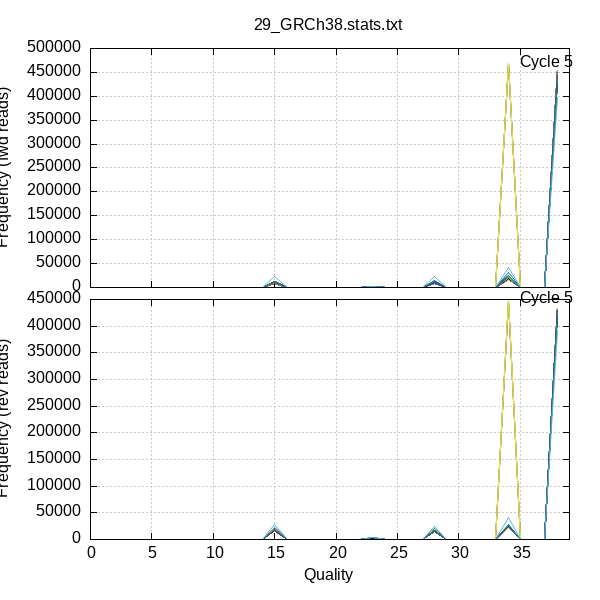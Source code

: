 
            set terminal png size 600,600 truecolor
            set output "plots/quals3.png"
            set grid xtics ytics y2tics back lc rgb "#cccccc"
            set multiplot
             set rmargin 0; set lmargin 0; set tmargin 0; set bmargin 0; set origin 0.15,0.52; set size 0.8,0.4
            set title "29_GRCh38.stats.txt" noenhanced
            set ylabel "Frequency (fwd reads)"
            set label "Cycle 5" at 34+1,469332
            unset xlabel
            set xrange [0:39]
            set format x ""
            plot '-' using 1:2:3 with lines linecolor variable title ''
        1	542	1
2	0	1
3	0	1
4	0	1
5	0	1
6	0	1
7	0	1
8	0	1
9	0	1
10	0	1
11	0	1
12	0	1
13	0	1
14	0	1
15	9347	1
16	0	1
17	0	1
18	0	1
19	0	1
20	0	1
21	0	1
22	0	1
23	0	1
24	0	1
25	0	1
26	0	1
27	0	1
28	10954	1
29	0	1
30	0	1
31	0	1
32	0	1
33	0	1
34	467939	1
35	0	1
36	0	1
37	0	1
38	0	1

1	0	2
2	0	2
3	0	2
4	0	2
5	0	2
6	0	2
7	0	2
8	0	2
9	0	2
10	0	2
11	0	2
12	0	2
13	0	2
14	0	2
15	9146	2
16	0	2
17	0	2
18	0	2
19	0	2
20	0	2
21	0	2
22	0	2
23	0	2
24	0	2
25	0	2
26	0	2
27	0	2
28	11757	2
29	0	2
30	0	2
31	0	2
32	0	2
33	0	2
34	467879	2
35	0	2
36	0	2
37	0	2
38	0	2

1	0	3
2	0	3
3	0	3
4	0	3
5	0	3
6	0	3
7	0	3
8	0	3
9	0	3
10	0	3
11	0	3
12	0	3
13	0	3
14	0	3
15	9250	3
16	0	3
17	0	3
18	0	3
19	0	3
20	0	3
21	0	3
22	0	3
23	0	3
24	0	3
25	0	3
26	0	3
27	0	3
28	10742	3
29	0	3
30	0	3
31	0	3
32	0	3
33	0	3
34	468790	3
35	0	3
36	0	3
37	0	3
38	0	3

1	0	4
2	0	4
3	0	4
4	0	4
5	0	4
6	0	4
7	0	4
8	0	4
9	0	4
10	0	4
11	0	4
12	0	4
13	0	4
14	0	4
15	9123	4
16	0	4
17	0	4
18	0	4
19	0	4
20	0	4
21	0	4
22	0	4
23	0	4
24	0	4
25	0	4
26	0	4
27	0	4
28	10370	4
29	0	4
30	0	4
31	0	4
32	0	4
33	0	4
34	469289	4
35	0	4
36	0	4
37	0	4
38	0	4

1	7	5
2	0	5
3	0	5
4	0	5
5	0	5
6	0	5
7	0	5
8	0	5
9	0	5
10	0	5
11	0	5
12	0	5
13	0	5
14	0	5
15	9100	5
16	0	5
17	0	5
18	0	5
19	0	5
20	0	5
21	0	5
22	0	5
23	0	5
24	0	5
25	0	5
26	0	5
27	0	5
28	10343	5
29	0	5
30	0	5
31	0	5
32	0	5
33	0	5
34	469332	5
35	0	5
36	0	5
37	0	5
38	0	5

1	3	6
2	0	6
3	0	6
4	0	6
5	0	6
6	0	6
7	0	6
8	0	6
9	0	6
10	0	6
11	0	6
12	0	6
13	0	6
14	0	6
15	9351	6
16	0	6
17	0	6
18	0	6
19	0	6
20	0	6
21	0	6
22	0	6
23	0	6
24	0	6
25	0	6
26	0	6
27	0	6
28	15155	6
29	0	6
30	0	6
31	0	6
32	0	6
33	0	6
34	30988	6
35	0	6
36	0	6
37	0	6
38	433285	6

1	0	7
2	0	7
3	0	7
4	0	7
5	0	7
6	0	7
7	0	7
8	0	7
9	0	7
10	0	7
11	0	7
12	0	7
13	0	7
14	0	7
15	8471	7
16	0	7
17	0	7
18	0	7
19	0	7
20	0	7
21	0	7
22	0	7
23	16	7
24	0	7
25	0	7
26	0	7
27	0	7
28	11087	7
29	0	7
30	0	7
31	0	7
32	0	7
33	0	7
34	23455	7
35	0	7
36	0	7
37	0	7
38	445753	7

1	1	8
2	0	8
3	0	8
4	0	8
5	0	8
6	0	8
7	0	8
8	0	8
9	0	8
10	0	8
11	0	8
12	0	8
13	0	8
14	0	8
15	8345	8
16	0	8
17	0	8
18	0	8
19	0	8
20	0	8
21	0	8
22	0	8
23	21	8
24	0	8
25	0	8
26	0	8
27	0	8
28	9652	8
29	0	8
30	0	8
31	0	8
32	0	8
33	0	8
34	20284	8
35	0	8
36	0	8
37	0	8
38	450479	8

1	0	9
2	0	9
3	0	9
4	0	9
5	0	9
6	0	9
7	0	9
8	0	9
9	0	9
10	0	9
11	0	9
12	0	9
13	0	9
14	0	9
15	7601	9
16	0	9
17	0	9
18	0	9
19	0	9
20	0	9
21	0	9
22	0	9
23	55	9
24	0	9
25	0	9
26	0	9
27	0	9
28	9076	9
29	0	9
30	0	9
31	0	9
32	0	9
33	0	9
34	18710	9
35	0	9
36	0	9
37	0	9
38	453340	9

1	0	10
2	0	10
3	0	10
4	0	10
5	0	10
6	0	10
7	0	10
8	0	10
9	0	10
10	0	10
11	0	10
12	0	10
13	0	10
14	0	10
15	8490	10
16	0	10
17	0	10
18	0	10
19	0	10
20	0	10
21	0	10
22	0	10
23	72	10
24	0	10
25	0	10
26	0	10
27	0	10
28	9384	10
29	0	10
30	0	10
31	0	10
32	0	10
33	0	10
34	18823	10
35	0	10
36	0	10
37	0	10
38	452013	10

1	0	11
2	0	11
3	0	11
4	0	11
5	0	11
6	0	11
7	0	11
8	0	11
9	0	11
10	0	11
11	0	11
12	0	11
13	0	11
14	0	11
15	8327	11
16	0	11
17	0	11
18	0	11
19	0	11
20	0	11
21	0	11
22	0	11
23	96	11
24	0	11
25	0	11
26	0	11
27	0	11
28	9204	11
29	0	11
30	0	11
31	0	11
32	0	11
33	0	11
34	18961	11
35	0	11
36	0	11
37	0	11
38	452194	11

1	0	12
2	0	12
3	0	12
4	0	12
5	0	12
6	0	12
7	0	12
8	0	12
9	0	12
10	0	12
11	0	12
12	0	12
13	0	12
14	0	12
15	8319	12
16	0	12
17	0	12
18	0	12
19	0	12
20	0	12
21	0	12
22	0	12
23	136	12
24	0	12
25	0	12
26	0	12
27	0	12
28	9313	12
29	0	12
30	0	12
31	0	12
32	0	12
33	0	12
34	18719	12
35	0	12
36	0	12
37	0	12
38	452295	12

1	0	13
2	0	13
3	0	13
4	0	13
5	0	13
6	0	13
7	0	13
8	0	13
9	0	13
10	0	13
11	0	13
12	0	13
13	0	13
14	0	13
15	8270	13
16	0	13
17	0	13
18	0	13
19	0	13
20	0	13
21	0	13
22	0	13
23	164	13
24	0	13
25	0	13
26	0	13
27	0	13
28	9499	13
29	0	13
30	0	13
31	0	13
32	0	13
33	0	13
34	18291	13
35	0	13
36	0	13
37	0	13
38	452558	13

1	0	14
2	0	14
3	0	14
4	0	14
5	0	14
6	0	14
7	0	14
8	0	14
9	0	14
10	0	14
11	0	14
12	0	14
13	0	14
14	0	14
15	8238	14
16	0	14
17	0	14
18	0	14
19	0	14
20	0	14
21	0	14
22	0	14
23	211	14
24	0	14
25	0	14
26	0	14
27	0	14
28	9664	14
29	0	14
30	0	14
31	0	14
32	0	14
33	0	14
34	17758	14
35	0	14
36	0	14
37	0	14
38	452911	14

1	0	15
2	0	15
3	0	15
4	0	15
5	0	15
6	0	15
7	0	15
8	0	15
9	0	15
10	0	15
11	0	15
12	0	15
13	0	15
14	0	15
15	8162	15
16	0	15
17	0	15
18	0	15
19	0	15
20	0	15
21	0	15
22	0	15
23	246	15
24	0	15
25	0	15
26	0	15
27	0	15
28	9813	15
29	0	15
30	0	15
31	0	15
32	0	15
33	0	15
34	17650	15
35	0	15
36	0	15
37	0	15
38	452911	15

1	1	16
2	0	16
3	0	16
4	0	16
5	0	16
6	0	16
7	0	16
8	0	16
9	0	16
10	0	16
11	0	16
12	0	16
13	0	16
14	0	16
15	8212	16
16	0	16
17	0	16
18	0	16
19	0	16
20	0	16
21	0	16
22	0	16
23	306	16
24	0	16
25	0	16
26	0	16
27	0	16
28	9831	16
29	0	16
30	0	16
31	0	16
32	0	16
33	0	16
34	18252	16
35	0	16
36	0	16
37	0	16
38	452180	16

1	0	17
2	0	17
3	0	17
4	0	17
5	0	17
6	0	17
7	0	17
8	0	17
9	0	17
10	0	17
11	0	17
12	0	17
13	0	17
14	0	17
15	8165	17
16	0	17
17	0	17
18	0	17
19	0	17
20	0	17
21	0	17
22	0	17
23	368	17
24	0	17
25	0	17
26	0	17
27	0	17
28	9703	17
29	0	17
30	0	17
31	0	17
32	0	17
33	0	17
34	18190	17
35	0	17
36	0	17
37	0	17
38	452356	17

1	0	18
2	0	18
3	0	18
4	0	18
5	0	18
6	0	18
7	0	18
8	0	18
9	0	18
10	0	18
11	0	18
12	0	18
13	0	18
14	0	18
15	7987	18
16	0	18
17	0	18
18	0	18
19	0	18
20	0	18
21	0	18
22	0	18
23	408	18
24	0	18
25	0	18
26	0	18
27	0	18
28	9457	18
29	0	18
30	0	18
31	0	18
32	0	18
33	0	18
34	17842	18
35	0	18
36	0	18
37	0	18
38	453088	18

1	0	19
2	0	19
3	0	19
4	0	19
5	0	19
6	0	19
7	0	19
8	0	19
9	0	19
10	0	19
11	0	19
12	0	19
13	0	19
14	0	19
15	7541	19
16	0	19
17	0	19
18	0	19
19	0	19
20	0	19
21	0	19
22	0	19
23	400	19
24	0	19
25	0	19
26	0	19
27	0	19
28	9377	19
29	0	19
30	0	19
31	0	19
32	0	19
33	0	19
34	17521	19
35	0	19
36	0	19
37	0	19
38	453943	19

1	0	20
2	0	20
3	0	20
4	0	20
5	0	20
6	0	20
7	0	20
8	0	20
9	0	20
10	0	20
11	0	20
12	0	20
13	0	20
14	0	20
15	7818	20
16	0	20
17	0	20
18	0	20
19	0	20
20	0	20
21	0	20
22	0	20
23	508	20
24	0	20
25	0	20
26	0	20
27	0	20
28	9068	20
29	0	20
30	0	20
31	0	20
32	0	20
33	0	20
34	17290	20
35	0	20
36	0	20
37	0	20
38	454098	20

1	0	21
2	0	21
3	0	21
4	0	21
5	0	21
6	0	21
7	0	21
8	0	21
9	0	21
10	0	21
11	0	21
12	0	21
13	0	21
14	0	21
15	7585	21
16	0	21
17	0	21
18	0	21
19	0	21
20	0	21
21	0	21
22	0	21
23	456	21
24	0	21
25	0	21
26	0	21
27	0	21
28	9069	21
29	0	21
30	0	21
31	0	21
32	0	21
33	0	21
34	17280	21
35	0	21
36	0	21
37	0	21
38	454392	21

1	0	22
2	0	22
3	0	22
4	0	22
5	0	22
6	0	22
7	0	22
8	0	22
9	0	22
10	0	22
11	0	22
12	0	22
13	0	22
14	0	22
15	7851	22
16	0	22
17	0	22
18	0	22
19	0	22
20	0	22
21	0	22
22	0	22
23	543	22
24	0	22
25	0	22
26	0	22
27	0	22
28	9154	22
29	0	22
30	0	22
31	0	22
32	0	22
33	0	22
34	17419	22
35	0	22
36	0	22
37	0	22
38	453815	22

1	1	23
2	0	23
3	0	23
4	0	23
5	0	23
6	0	23
7	0	23
8	0	23
9	0	23
10	0	23
11	0	23
12	0	23
13	0	23
14	0	23
15	7565	23
16	0	23
17	0	23
18	0	23
19	0	23
20	0	23
21	0	23
22	0	23
23	564	23
24	0	23
25	0	23
26	0	23
27	0	23
28	9101	23
29	0	23
30	0	23
31	0	23
32	0	23
33	0	23
34	17350	23
35	0	23
36	0	23
37	0	23
38	454201	23

1	1	24
2	0	24
3	0	24
4	0	24
5	0	24
6	0	24
7	0	24
8	0	24
9	0	24
10	0	24
11	0	24
12	0	24
13	0	24
14	0	24
15	7553	24
16	0	24
17	0	24
18	0	24
19	0	24
20	0	24
21	0	24
22	0	24
23	579	24
24	0	24
25	0	24
26	0	24
27	0	24
28	9028	24
29	0	24
30	0	24
31	0	24
32	0	24
33	0	24
34	17276	24
35	0	24
36	0	24
37	0	24
38	454345	24

1	0	25
2	0	25
3	0	25
4	0	25
5	0	25
6	0	25
7	0	25
8	0	25
9	0	25
10	0	25
11	0	25
12	0	25
13	0	25
14	0	25
15	7650	25
16	0	25
17	0	25
18	0	25
19	0	25
20	0	25
21	0	25
22	0	25
23	549	25
24	0	25
25	0	25
26	0	25
27	0	25
28	8897	25
29	0	25
30	0	25
31	0	25
32	0	25
33	0	25
34	17218	25
35	0	25
36	0	25
37	0	25
38	454468	25

1	1	26
2	0	26
3	0	26
4	0	26
5	0	26
6	0	26
7	0	26
8	0	26
9	0	26
10	0	26
11	0	26
12	0	26
13	0	26
14	0	26
15	8385	26
16	0	26
17	0	26
18	0	26
19	0	26
20	0	26
21	0	26
22	0	26
23	573	26
24	0	26
25	0	26
26	0	26
27	0	26
28	9274	26
29	0	26
30	0	26
31	0	26
32	0	26
33	0	26
34	17192	26
35	0	26
36	0	26
37	0	26
38	453357	26

1	0	27
2	0	27
3	0	27
4	0	27
5	0	27
6	0	27
7	0	27
8	0	27
9	0	27
10	0	27
11	0	27
12	0	27
13	0	27
14	0	27
15	8245	27
16	0	27
17	0	27
18	0	27
19	0	27
20	0	27
21	0	27
22	0	27
23	560	27
24	0	27
25	0	27
26	0	27
27	0	27
28	9283	27
29	0	27
30	0	27
31	0	27
32	0	27
33	0	27
34	17365	27
35	0	27
36	0	27
37	0	27
38	453329	27

1	1	28
2	0	28
3	0	28
4	0	28
5	0	28
6	0	28
7	0	28
8	0	28
9	0	28
10	0	28
11	0	28
12	0	28
13	0	28
14	0	28
15	8546	28
16	0	28
17	0	28
18	0	28
19	0	28
20	0	28
21	0	28
22	0	28
23	577	28
24	0	28
25	0	28
26	0	28
27	0	28
28	9499	28
29	0	28
30	0	28
31	0	28
32	0	28
33	0	28
34	17700	28
35	0	28
36	0	28
37	0	28
38	452459	28

1	1	29
2	0	29
3	0	29
4	0	29
5	0	29
6	0	29
7	0	29
8	0	29
9	0	29
10	0	29
11	0	29
12	0	29
13	0	29
14	0	29
15	8945	29
16	0	29
17	0	29
18	0	29
19	0	29
20	0	29
21	0	29
22	0	29
23	605	29
24	0	29
25	0	29
26	0	29
27	0	29
28	9694	29
29	0	29
30	0	29
31	0	29
32	0	29
33	0	29
34	18046	29
35	0	29
36	0	29
37	0	29
38	451491	29

1	3	30
2	0	30
3	0	30
4	0	30
5	0	30
6	0	30
7	0	30
8	0	30
9	0	30
10	0	30
11	0	30
12	0	30
13	0	30
14	0	30
15	8793	30
16	0	30
17	0	30
18	0	30
19	0	30
20	0	30
21	0	30
22	0	30
23	593	30
24	0	30
25	0	30
26	0	30
27	0	30
28	9912	30
29	0	30
30	0	30
31	0	30
32	0	30
33	0	30
34	17781	30
35	0	30
36	0	30
37	0	30
38	451700	30

1	0	31
2	0	31
3	0	31
4	0	31
5	0	31
6	0	31
7	0	31
8	0	31
9	0	31
10	0	31
11	0	31
12	0	31
13	0	31
14	0	31
15	8643	31
16	0	31
17	0	31
18	0	31
19	0	31
20	0	31
21	0	31
22	0	31
23	621	31
24	0	31
25	0	31
26	0	31
27	0	31
28	9750	31
29	0	31
30	0	31
31	0	31
32	0	31
33	0	31
34	17641	31
35	0	31
36	0	31
37	0	31
38	452127	31

1	1	32
2	0	32
3	0	32
4	0	32
5	0	32
6	0	32
7	0	32
8	0	32
9	0	32
10	0	32
11	0	32
12	0	32
13	0	32
14	0	32
15	8786	32
16	0	32
17	0	32
18	0	32
19	0	32
20	0	32
21	0	32
22	0	32
23	621	32
24	0	32
25	0	32
26	0	32
27	0	32
28	9512	32
29	0	32
30	0	32
31	0	32
32	0	32
33	0	32
34	17666	32
35	0	32
36	0	32
37	0	32
38	452196	32

1	0	33
2	0	33
3	0	33
4	0	33
5	0	33
6	0	33
7	0	33
8	0	33
9	0	33
10	0	33
11	0	33
12	0	33
13	0	33
14	0	33
15	8597	33
16	0	33
17	0	33
18	0	33
19	0	33
20	0	33
21	0	33
22	0	33
23	629	33
24	0	33
25	0	33
26	0	33
27	0	33
28	9654	33
29	0	33
30	0	33
31	0	33
32	0	33
33	0	33
34	17383	33
35	0	33
36	0	33
37	0	33
38	452519	33

1	1	34
2	0	34
3	0	34
4	0	34
5	0	34
6	0	34
7	0	34
8	0	34
9	0	34
10	0	34
11	0	34
12	0	34
13	0	34
14	0	34
15	8839	34
16	0	34
17	0	34
18	0	34
19	0	34
20	0	34
21	0	34
22	0	34
23	636	34
24	0	34
25	0	34
26	0	34
27	0	34
28	9939	34
29	0	34
30	0	34
31	0	34
32	0	34
33	0	34
34	17724	34
35	0	34
36	0	34
37	0	34
38	451643	34

1	0	35
2	0	35
3	0	35
4	0	35
5	0	35
6	0	35
7	0	35
8	0	35
9	0	35
10	0	35
11	0	35
12	0	35
13	0	35
14	0	35
15	8549	35
16	0	35
17	0	35
18	0	35
19	0	35
20	0	35
21	0	35
22	0	35
23	643	35
24	0	35
25	0	35
26	0	35
27	0	35
28	9708	35
29	0	35
30	0	35
31	0	35
32	0	35
33	0	35
34	17473	35
35	0	35
36	0	35
37	0	35
38	452409	35

1	0	36
2	0	36
3	0	36
4	0	36
5	0	36
6	0	36
7	0	36
8	0	36
9	0	36
10	0	36
11	0	36
12	0	36
13	0	36
14	0	36
15	9022	36
16	0	36
17	0	36
18	0	36
19	0	36
20	0	36
21	0	36
22	0	36
23	643	36
24	0	36
25	0	36
26	0	36
27	0	36
28	9705	36
29	0	36
30	0	36
31	0	36
32	0	36
33	0	36
34	17526	36
35	0	36
36	0	36
37	0	36
38	451886	36

1	0	37
2	0	37
3	0	37
4	0	37
5	0	37
6	0	37
7	0	37
8	0	37
9	0	37
10	0	37
11	0	37
12	0	37
13	0	37
14	0	37
15	9174	37
16	0	37
17	0	37
18	0	37
19	0	37
20	0	37
21	0	37
22	0	37
23	641	37
24	0	37
25	0	37
26	0	37
27	0	37
28	10021	37
29	0	37
30	0	37
31	0	37
32	0	37
33	0	37
34	18256	37
35	0	37
36	0	37
37	0	37
38	450690	37

1	0	38
2	0	38
3	0	38
4	0	38
5	0	38
6	0	38
7	0	38
8	0	38
9	0	38
10	0	38
11	0	38
12	0	38
13	0	38
14	0	38
15	9269	38
16	0	38
17	0	38
18	0	38
19	0	38
20	0	38
21	0	38
22	0	38
23	632	38
24	0	38
25	0	38
26	0	38
27	0	38
28	10150	38
29	0	38
30	0	38
31	0	38
32	0	38
33	0	38
34	18695	38
35	0	38
36	0	38
37	0	38
38	450036	38

1	0	39
2	0	39
3	0	39
4	0	39
5	0	39
6	0	39
7	0	39
8	0	39
9	0	39
10	0	39
11	0	39
12	0	39
13	0	39
14	0	39
15	9783	39
16	0	39
17	0	39
18	0	39
19	0	39
20	0	39
21	0	39
22	0	39
23	688	39
24	0	39
25	0	39
26	0	39
27	0	39
28	10276	39
29	0	39
30	0	39
31	0	39
32	0	39
33	0	39
34	18930	39
35	0	39
36	0	39
37	0	39
38	449105	39

1	0	40
2	0	40
3	0	40
4	0	40
5	0	40
6	0	40
7	0	40
8	0	40
9	0	40
10	0	40
11	0	40
12	0	40
13	0	40
14	0	40
15	9686	40
16	0	40
17	0	40
18	0	40
19	0	40
20	0	40
21	0	40
22	0	40
23	713	40
24	0	40
25	0	40
26	0	40
27	0	40
28	10642	40
29	0	40
30	0	40
31	0	40
32	0	40
33	0	40
34	19512	40
35	0	40
36	0	40
37	0	40
38	448229	40

1	0	41
2	0	41
3	0	41
4	0	41
5	0	41
6	0	41
7	0	41
8	0	41
9	0	41
10	0	41
11	0	41
12	0	41
13	0	41
14	0	41
15	10332	41
16	0	41
17	0	41
18	0	41
19	0	41
20	0	41
21	0	41
22	0	41
23	711	41
24	0	41
25	0	41
26	0	41
27	0	41
28	10825	41
29	0	41
30	0	41
31	0	41
32	0	41
33	0	41
34	20032	41
35	0	41
36	0	41
37	0	41
38	446882	41

1	0	42
2	0	42
3	0	42
4	0	42
5	0	42
6	0	42
7	0	42
8	0	42
9	0	42
10	0	42
11	0	42
12	0	42
13	0	42
14	0	42
15	9867	42
16	0	42
17	0	42
18	0	42
19	0	42
20	0	42
21	0	42
22	0	42
23	684	42
24	0	42
25	0	42
26	0	42
27	0	42
28	11208	42
29	0	42
30	0	42
31	0	42
32	0	42
33	0	42
34	20194	42
35	0	42
36	0	42
37	0	42
38	446829	42

1	3	43
2	0	43
3	0	43
4	0	43
5	0	43
6	0	43
7	0	43
8	0	43
9	0	43
10	0	43
11	0	43
12	0	43
13	0	43
14	0	43
15	9847	43
16	0	43
17	0	43
18	0	43
19	0	43
20	0	43
21	0	43
22	0	43
23	696	43
24	0	43
25	0	43
26	0	43
27	0	43
28	11158	43
29	0	43
30	0	43
31	0	43
32	0	43
33	0	43
34	20304	43
35	0	43
36	0	43
37	0	43
38	446774	43

1	0	44
2	0	44
3	0	44
4	0	44
5	0	44
6	0	44
7	0	44
8	0	44
9	0	44
10	0	44
11	0	44
12	0	44
13	0	44
14	0	44
15	10342	44
16	0	44
17	0	44
18	0	44
19	0	44
20	0	44
21	0	44
22	0	44
23	740	44
24	0	44
25	0	44
26	0	44
27	0	44
28	11009	44
29	0	44
30	0	44
31	0	44
32	0	44
33	0	44
34	20290	44
35	0	44
36	0	44
37	0	44
38	446401	44

1	0	45
2	0	45
3	0	45
4	0	45
5	0	45
6	0	45
7	0	45
8	0	45
9	0	45
10	0	45
11	0	45
12	0	45
13	0	45
14	0	45
15	10475	45
16	0	45
17	0	45
18	0	45
19	0	45
20	0	45
21	0	45
22	0	45
23	765	45
24	0	45
25	0	45
26	0	45
27	0	45
28	11430	45
29	0	45
30	0	45
31	0	45
32	0	45
33	0	45
34	20510	45
35	0	45
36	0	45
37	0	45
38	445602	45

1	0	46
2	0	46
3	0	46
4	0	46
5	0	46
6	0	46
7	0	46
8	0	46
9	0	46
10	0	46
11	0	46
12	0	46
13	0	46
14	0	46
15	10287	46
16	0	46
17	0	46
18	0	46
19	0	46
20	0	46
21	0	46
22	0	46
23	727	46
24	0	46
25	0	46
26	0	46
27	0	46
28	11298	46
29	0	46
30	0	46
31	0	46
32	0	46
33	0	46
34	20771	46
35	0	46
36	0	46
37	0	46
38	445699	46

1	0	47
2	0	47
3	0	47
4	0	47
5	0	47
6	0	47
7	0	47
8	0	47
9	0	47
10	0	47
11	0	47
12	0	47
13	0	47
14	0	47
15	10219	47
16	0	47
17	0	47
18	0	47
19	0	47
20	0	47
21	0	47
22	0	47
23	740	47
24	0	47
25	0	47
26	0	47
27	0	47
28	11426	47
29	0	47
30	0	47
31	0	47
32	0	47
33	0	47
34	20891	47
35	0	47
36	0	47
37	0	47
38	445506	47

1	2	48
2	0	48
3	0	48
4	0	48
5	0	48
6	0	48
7	0	48
8	0	48
9	0	48
10	0	48
11	0	48
12	0	48
13	0	48
14	0	48
15	10533	48
16	0	48
17	0	48
18	0	48
19	0	48
20	0	48
21	0	48
22	0	48
23	790	48
24	0	48
25	0	48
26	0	48
27	0	48
28	11365	48
29	0	48
30	0	48
31	0	48
32	0	48
33	0	48
34	21094	48
35	0	48
36	0	48
37	0	48
38	444998	48

1	3	49
2	0	49
3	0	49
4	0	49
5	0	49
6	0	49
7	0	49
8	0	49
9	0	49
10	0	49
11	0	49
12	0	49
13	0	49
14	0	49
15	10422	49
16	0	49
17	0	49
18	0	49
19	0	49
20	0	49
21	0	49
22	0	49
23	756	49
24	0	49
25	0	49
26	0	49
27	0	49
28	11345	49
29	0	49
30	0	49
31	0	49
32	0	49
33	0	49
34	21163	49
35	0	49
36	0	49
37	0	49
38	445093	49

1	2	50
2	0	50
3	0	50
4	0	50
5	0	50
6	0	50
7	0	50
8	0	50
9	0	50
10	0	50
11	0	50
12	0	50
13	0	50
14	0	50
15	10505	50
16	0	50
17	0	50
18	0	50
19	0	50
20	0	50
21	0	50
22	0	50
23	838	50
24	0	50
25	0	50
26	0	50
27	0	50
28	11556	50
29	0	50
30	0	50
31	0	50
32	0	50
33	0	50
34	21109	50
35	0	50
36	0	50
37	0	50
38	444772	50

1	3	51
2	0	51
3	0	51
4	0	51
5	0	51
6	0	51
7	0	51
8	0	51
9	0	51
10	0	51
11	0	51
12	0	51
13	0	51
14	0	51
15	10651	51
16	0	51
17	0	51
18	0	51
19	0	51
20	0	51
21	0	51
22	0	51
23	803	51
24	0	51
25	0	51
26	0	51
27	0	51
28	11515	51
29	0	51
30	0	51
31	0	51
32	0	51
33	0	51
34	21622	51
35	0	51
36	0	51
37	0	51
38	444188	51

1	0	52
2	0	52
3	0	52
4	0	52
5	0	52
6	0	52
7	0	52
8	0	52
9	0	52
10	0	52
11	0	52
12	0	52
13	0	52
14	0	52
15	10530	52
16	0	52
17	0	52
18	0	52
19	0	52
20	0	52
21	0	52
22	0	52
23	890	52
24	0	52
25	0	52
26	0	52
27	0	52
28	11799	52
29	0	52
30	0	52
31	0	52
32	0	52
33	0	52
34	21435	52
35	0	52
36	0	52
37	0	52
38	444128	52

1	1	53
2	0	53
3	0	53
4	0	53
5	0	53
6	0	53
7	0	53
8	0	53
9	0	53
10	0	53
11	0	53
12	0	53
13	0	53
14	0	53
15	10994	53
16	0	53
17	0	53
18	0	53
19	0	53
20	0	53
21	0	53
22	0	53
23	881	53
24	0	53
25	0	53
26	0	53
27	0	53
28	11612	53
29	0	53
30	0	53
31	0	53
32	0	53
33	0	53
34	22126	53
35	0	53
36	0	53
37	0	53
38	443168	53

1	4	54
2	0	54
3	0	54
4	0	54
5	0	54
6	0	54
7	0	54
8	0	54
9	0	54
10	0	54
11	0	54
12	0	54
13	0	54
14	0	54
15	11320	54
16	0	54
17	0	54
18	0	54
19	0	54
20	0	54
21	0	54
22	0	54
23	931	54
24	0	54
25	0	54
26	0	54
27	0	54
28	11952	54
29	0	54
30	0	54
31	0	54
32	0	54
33	0	54
34	21970	54
35	0	54
36	0	54
37	0	54
38	442605	54

1	4	55
2	0	55
3	0	55
4	0	55
5	0	55
6	0	55
7	0	55
8	0	55
9	0	55
10	0	55
11	0	55
12	0	55
13	0	55
14	0	55
15	10974	55
16	0	55
17	0	55
18	0	55
19	0	55
20	0	55
21	0	55
22	0	55
23	929	55
24	0	55
25	0	55
26	0	55
27	0	55
28	12093	55
29	0	55
30	0	55
31	0	55
32	0	55
33	0	55
34	22383	55
35	0	55
36	0	55
37	0	55
38	442399	55

1	7	56
2	0	56
3	0	56
4	0	56
5	0	56
6	0	56
7	0	56
8	0	56
9	0	56
10	0	56
11	0	56
12	0	56
13	0	56
14	0	56
15	11746	56
16	0	56
17	0	56
18	0	56
19	0	56
20	0	56
21	0	56
22	0	56
23	990	56
24	0	56
25	0	56
26	0	56
27	0	56
28	12256	56
29	0	56
30	0	56
31	0	56
32	0	56
33	0	56
34	22589	56
35	0	56
36	0	56
37	0	56
38	441194	56

1	1	57
2	0	57
3	0	57
4	0	57
5	0	57
6	0	57
7	0	57
8	0	57
9	0	57
10	0	57
11	0	57
12	0	57
13	0	57
14	0	57
15	11540	57
16	0	57
17	0	57
18	0	57
19	0	57
20	0	57
21	0	57
22	0	57
23	1015	57
24	0	57
25	0	57
26	0	57
27	0	57
28	12392	57
29	0	57
30	0	57
31	0	57
32	0	57
33	0	57
34	22754	57
35	0	57
36	0	57
37	0	57
38	441080	57

1	1	58
2	0	58
3	0	58
4	0	58
5	0	58
6	0	58
7	0	58
8	0	58
9	0	58
10	0	58
11	0	58
12	0	58
13	0	58
14	0	58
15	11699	58
16	0	58
17	0	58
18	0	58
19	0	58
20	0	58
21	0	58
22	0	58
23	1034	58
24	0	58
25	0	58
26	0	58
27	0	58
28	12577	58
29	0	58
30	0	58
31	0	58
32	0	58
33	0	58
34	22886	58
35	0	58
36	0	58
37	0	58
38	440585	58

1	4	59
2	0	59
3	0	59
4	0	59
5	0	59
6	0	59
7	0	59
8	0	59
9	0	59
10	0	59
11	0	59
12	0	59
13	0	59
14	0	59
15	11657	59
16	0	59
17	0	59
18	0	59
19	0	59
20	0	59
21	0	59
22	0	59
23	1024	59
24	0	59
25	0	59
26	0	59
27	0	59
28	12631	59
29	0	59
30	0	59
31	0	59
32	0	59
33	0	59
34	23174	59
35	0	59
36	0	59
37	0	59
38	440292	59

1	7	60
2	0	60
3	0	60
4	0	60
5	0	60
6	0	60
7	0	60
8	0	60
9	0	60
10	0	60
11	0	60
12	0	60
13	0	60
14	0	60
15	11953	60
16	0	60
17	0	60
18	0	60
19	0	60
20	0	60
21	0	60
22	0	60
23	1127	60
24	0	60
25	0	60
26	0	60
27	0	60
28	12705	60
29	0	60
30	0	60
31	0	60
32	0	60
33	0	60
34	23335	60
35	0	60
36	0	60
37	0	60
38	439655	60

1	1	61
2	0	61
3	0	61
4	0	61
5	0	61
6	0	61
7	0	61
8	0	61
9	0	61
10	0	61
11	0	61
12	0	61
13	0	61
14	0	61
15	11795	61
16	0	61
17	0	61
18	0	61
19	0	61
20	0	61
21	0	61
22	0	61
23	1120	61
24	0	61
25	0	61
26	0	61
27	0	61
28	12898	61
29	0	61
30	0	61
31	0	61
32	0	61
33	0	61
34	23403	61
35	0	61
36	0	61
37	0	61
38	439565	61

1	0	62
2	0	62
3	0	62
4	0	62
5	0	62
6	0	62
7	0	62
8	0	62
9	0	62
10	0	62
11	0	62
12	0	62
13	0	62
14	0	62
15	11916	62
16	0	62
17	0	62
18	0	62
19	0	62
20	0	62
21	0	62
22	0	62
23	1143	62
24	0	62
25	0	62
26	0	62
27	0	62
28	12682	62
29	0	62
30	0	62
31	0	62
32	0	62
33	0	62
34	23530	62
35	0	62
36	0	62
37	0	62
38	439511	62

1	4	63
2	0	63
3	0	63
4	0	63
5	0	63
6	0	63
7	0	63
8	0	63
9	0	63
10	0	63
11	0	63
12	0	63
13	0	63
14	0	63
15	12199	63
16	0	63
17	0	63
18	0	63
19	0	63
20	0	63
21	0	63
22	0	63
23	1176	63
24	0	63
25	0	63
26	0	63
27	0	63
28	12746	63
29	0	63
30	0	63
31	0	63
32	0	63
33	0	63
34	23678	63
35	0	63
36	0	63
37	0	63
38	438979	63

1	0	64
2	0	64
3	0	64
4	0	64
5	0	64
6	0	64
7	0	64
8	0	64
9	0	64
10	0	64
11	0	64
12	0	64
13	0	64
14	0	64
15	12032	64
16	0	64
17	0	64
18	0	64
19	0	64
20	0	64
21	0	64
22	0	64
23	1133	64
24	0	64
25	0	64
26	0	64
27	0	64
28	12915	64
29	0	64
30	0	64
31	0	64
32	0	64
33	0	64
34	23978	64
35	0	64
36	0	64
37	0	64
38	438724	64

1	0	65
2	0	65
3	0	65
4	0	65
5	0	65
6	0	65
7	0	65
8	0	65
9	0	65
10	0	65
11	0	65
12	0	65
13	0	65
14	0	65
15	12479	65
16	0	65
17	0	65
18	0	65
19	0	65
20	0	65
21	0	65
22	0	65
23	1212	65
24	0	65
25	0	65
26	0	65
27	0	65
28	12780	65
29	0	65
30	0	65
31	0	65
32	0	65
33	0	65
34	23738	65
35	0	65
36	0	65
37	0	65
38	438573	65

1	0	66
2	0	66
3	0	66
4	0	66
5	0	66
6	0	66
7	0	66
8	0	66
9	0	66
10	0	66
11	0	66
12	0	66
13	0	66
14	0	66
15	12343	66
16	0	66
17	0	66
18	0	66
19	0	66
20	0	66
21	0	66
22	0	66
23	1281	66
24	0	66
25	0	66
26	0	66
27	0	66
28	12922	66
29	0	66
30	0	66
31	0	66
32	0	66
33	0	66
34	24001	66
35	0	66
36	0	66
37	0	66
38	438235	66

1	0	67
2	0	67
3	0	67
4	0	67
5	0	67
6	0	67
7	0	67
8	0	67
9	0	67
10	0	67
11	0	67
12	0	67
13	0	67
14	0	67
15	12829	67
16	0	67
17	0	67
18	0	67
19	0	67
20	0	67
21	0	67
22	0	67
23	1295	67
24	0	67
25	0	67
26	0	67
27	0	67
28	13007	67
29	0	67
30	0	67
31	0	67
32	0	67
33	0	67
34	23887	67
35	0	67
36	0	67
37	0	67
38	437764	67

1	0	68
2	0	68
3	0	68
4	0	68
5	0	68
6	0	68
7	0	68
8	0	68
9	0	68
10	0	68
11	0	68
12	0	68
13	0	68
14	0	68
15	12879	68
16	0	68
17	0	68
18	0	68
19	0	68
20	0	68
21	0	68
22	0	68
23	1347	68
24	0	68
25	0	68
26	0	68
27	0	68
28	13225	68
29	0	68
30	0	68
31	0	68
32	0	68
33	0	68
34	24325	68
35	0	68
36	0	68
37	0	68
38	437006	68

1	1	69
2	0	69
3	0	69
4	0	69
5	0	69
6	0	69
7	0	69
8	0	69
9	0	69
10	0	69
11	0	69
12	0	69
13	0	69
14	0	69
15	12706	69
16	0	69
17	0	69
18	0	69
19	0	69
20	0	69
21	0	69
22	0	69
23	1466	69
24	0	69
25	0	69
26	0	69
27	0	69
28	13241	69
29	0	69
30	0	69
31	0	69
32	0	69
33	0	69
34	24197	69
35	0	69
36	0	69
37	0	69
38	437171	69

1	0	70
2	0	70
3	0	70
4	0	70
5	0	70
6	0	70
7	0	70
8	0	70
9	0	70
10	0	70
11	0	70
12	0	70
13	0	70
14	0	70
15	12788	70
16	0	70
17	0	70
18	0	70
19	0	70
20	0	70
21	0	70
22	0	70
23	1443	70
24	0	70
25	0	70
26	0	70
27	0	70
28	13174	70
29	0	70
30	0	70
31	0	70
32	0	70
33	0	70
34	24616	70
35	0	70
36	0	70
37	0	70
38	436761	70

1	3	71
2	0	71
3	0	71
4	0	71
5	0	71
6	0	71
7	0	71
8	0	71
9	0	71
10	0	71
11	0	71
12	0	71
13	0	71
14	0	71
15	13422	71
16	0	71
17	0	71
18	0	71
19	0	71
20	0	71
21	0	71
22	0	71
23	1546	71
24	0	71
25	0	71
26	0	71
27	0	71
28	13104	71
29	0	71
30	0	71
31	0	71
32	0	71
33	0	71
34	24448	71
35	0	71
36	0	71
37	0	71
38	436259	71

1	1	72
2	0	72
3	0	72
4	0	72
5	0	72
6	0	72
7	0	72
8	0	72
9	0	72
10	0	72
11	0	72
12	0	72
13	0	72
14	0	72
15	13412	72
16	0	72
17	0	72
18	0	72
19	0	72
20	0	72
21	0	72
22	0	72
23	1656	72
24	0	72
25	0	72
26	0	72
27	0	72
28	13395	72
29	0	72
30	0	72
31	0	72
32	0	72
33	0	72
34	25324	72
35	0	72
36	0	72
37	0	72
38	434994	72

1	0	73
2	0	73
3	0	73
4	0	73
5	0	73
6	0	73
7	0	73
8	0	73
9	0	73
10	0	73
11	0	73
12	0	73
13	0	73
14	0	73
15	13464	73
16	0	73
17	0	73
18	0	73
19	0	73
20	0	73
21	0	73
22	0	73
23	1671	73
24	0	73
25	0	73
26	0	73
27	0	73
28	13412	73
29	0	73
30	0	73
31	0	73
32	0	73
33	0	73
34	25275	73
35	0	73
36	0	73
37	0	73
38	434960	73

1	0	74
2	0	74
3	0	74
4	0	74
5	0	74
6	0	74
7	0	74
8	0	74
9	0	74
10	0	74
11	0	74
12	0	74
13	0	74
14	0	74
15	13228	74
16	0	74
17	0	74
18	0	74
19	0	74
20	0	74
21	0	74
22	0	74
23	1818	74
24	0	74
25	0	74
26	0	74
27	0	74
28	13436	74
29	0	74
30	0	74
31	0	74
32	0	74
33	0	74
34	25296	74
35	0	74
36	0	74
37	0	74
38	435004	74

1	1	75
2	0	75
3	0	75
4	0	75
5	0	75
6	0	75
7	0	75
8	0	75
9	0	75
10	0	75
11	0	75
12	0	75
13	0	75
14	0	75
15	23498	75
16	0	75
17	0	75
18	0	75
19	0	75
20	0	75
21	0	75
22	0	75
23	2939	75
24	0	75
25	0	75
26	0	75
27	0	75
28	23377	75
29	0	75
30	0	75
31	0	75
32	0	75
33	0	75
34	42009	75
35	0	75
36	0	75
37	0	75
38	396958	75

end

                set origin 0.15,0.1
                set size 0.8,0.4
                unset title
                unset format
                set xtics
                set xlabel "Quality"
                unset label
                set label "Cycle 5" at 34+1,449302
                set ylabel "Frequency (rev reads)"
                plot '-' using 1:2:3 with lines linecolor variable title ''
            1	239	1
2	0	1
3	0	1
4	0	1
5	0	1
6	0	1
7	0	1
8	0	1
9	0	1
10	0	1
11	0	1
12	0	1
13	0	1
14	0	1
15	21699	1
16	0	1
17	0	1
18	0	1
19	0	1
20	0	1
21	0	1
22	0	1
23	0	1
24	0	1
25	0	1
26	0	1
27	0	1
28	21303	1
29	0	1
30	0	1
31	0	1
32	0	1
33	0	1
34	445541	1
35	0	1
36	0	1
37	0	1
38	0	1

1	240	2
2	0	2
3	0	2
4	0	2
5	0	2
6	0	2
7	0	2
8	0	2
9	0	2
10	0	2
11	0	2
12	0	2
13	0	2
14	0	2
15	22175	2
16	0	2
17	0	2
18	0	2
19	0	2
20	0	2
21	0	2
22	0	2
23	0	2
24	0	2
25	0	2
26	0	2
27	0	2
28	20161	2
29	0	2
30	0	2
31	0	2
32	0	2
33	0	2
34	446206	2
35	0	2
36	0	2
37	0	2
38	0	2

1	227	3
2	0	3
3	0	3
4	0	3
5	0	3
6	0	3
7	0	3
8	0	3
9	0	3
10	0	3
11	0	3
12	0	3
13	0	3
14	0	3
15	21838	3
16	0	3
17	0	3
18	0	3
19	0	3
20	0	3
21	0	3
22	0	3
23	0	3
24	0	3
25	0	3
26	0	3
27	0	3
28	19165	3
29	0	3
30	0	3
31	0	3
32	0	3
33	0	3
34	447552	3
35	0	3
36	0	3
37	0	3
38	0	3

1	208	4
2	0	4
3	0	4
4	0	4
5	0	4
6	0	4
7	0	4
8	0	4
9	0	4
10	0	4
11	0	4
12	0	4
13	0	4
14	0	4
15	20701	4
16	0	4
17	0	4
18	0	4
19	0	4
20	0	4
21	0	4
22	0	4
23	0	4
24	0	4
25	0	4
26	0	4
27	0	4
28	18945	4
29	0	4
30	0	4
31	0	4
32	0	4
33	0	4
34	448928	4
35	0	4
36	0	4
37	0	4
38	0	4

1	211	5
2	0	5
3	0	5
4	0	5
5	0	5
6	0	5
7	0	5
8	0	5
9	0	5
10	0	5
11	0	5
12	0	5
13	0	5
14	0	5
15	20241	5
16	0	5
17	0	5
18	0	5
19	0	5
20	0	5
21	0	5
22	0	5
23	0	5
24	0	5
25	0	5
26	0	5
27	0	5
28	19028	5
29	0	5
30	0	5
31	0	5
32	0	5
33	0	5
34	449302	5
35	0	5
36	0	5
37	0	5
38	0	5

1	36	6
2	0	6
3	0	6
4	0	6
5	0	6
6	0	6
7	0	6
8	0	6
9	0	6
10	0	6
11	0	6
12	0	6
13	0	6
14	0	6
15	20301	6
16	0	6
17	0	6
18	0	6
19	0	6
20	0	6
21	0	6
22	0	6
23	2	6
24	0	6
25	0	6
26	0	6
27	0	6
28	16978	6
29	0	6
30	0	6
31	0	6
32	0	6
33	0	6
34	27755	6
35	0	6
36	0	6
37	0	6
38	423710	6

1	30	7
2	0	7
3	0	7
4	0	7
5	0	7
6	0	7
7	0	7
8	0	7
9	0	7
10	0	7
11	0	7
12	0	7
13	0	7
14	0	7
15	19972	7
16	0	7
17	0	7
18	0	7
19	0	7
20	0	7
21	0	7
22	0	7
23	53	7
24	0	7
25	0	7
26	0	7
27	0	7
28	16915	7
29	0	7
30	0	7
31	0	7
32	0	7
33	0	7
34	25687	7
35	0	7
36	0	7
37	0	7
38	426125	7

1	17	8
2	0	8
3	0	8
4	0	8
5	0	8
6	0	8
7	0	8
8	0	8
9	0	8
10	0	8
11	0	8
12	0	8
13	0	8
14	0	8
15	19587	8
16	0	8
17	0	8
18	0	8
19	0	8
20	0	8
21	0	8
22	0	8
23	107	8
24	0	8
25	0	8
26	0	8
27	0	8
28	16074	8
29	0	8
30	0	8
31	0	8
32	0	8
33	0	8
34	26177	8
35	0	8
36	0	8
37	0	8
38	426820	8

1	11	9
2	0	9
3	0	9
4	0	9
5	0	9
6	0	9
7	0	9
8	0	9
9	0	9
10	0	9
11	0	9
12	0	9
13	0	9
14	0	9
15	19534	9
16	0	9
17	0	9
18	0	9
19	0	9
20	0	9
21	0	9
22	0	9
23	127	9
24	0	9
25	0	9
26	0	9
27	0	9
28	16296	9
29	0	9
30	0	9
31	0	9
32	0	9
33	0	9
34	24991	9
35	0	9
36	0	9
37	0	9
38	427823	9

1	8	10
2	0	10
3	0	10
4	0	10
5	0	10
6	0	10
7	0	10
8	0	10
9	0	10
10	0	10
11	0	10
12	0	10
13	0	10
14	0	10
15	19392	10
16	0	10
17	0	10
18	0	10
19	0	10
20	0	10
21	0	10
22	0	10
23	219	10
24	0	10
25	0	10
26	0	10
27	0	10
28	16413	10
29	0	10
30	0	10
31	0	10
32	0	10
33	0	10
34	25067	10
35	0	10
36	0	10
37	0	10
38	427683	10

1	9	11
2	0	11
3	0	11
4	0	11
5	0	11
6	0	11
7	0	11
8	0	11
9	0	11
10	0	11
11	0	11
12	0	11
13	0	11
14	0	11
15	18381	11
16	0	11
17	0	11
18	0	11
19	0	11
20	0	11
21	0	11
22	0	11
23	284	11
24	0	11
25	0	11
26	0	11
27	0	11
28	15774	11
29	0	11
30	0	11
31	0	11
32	0	11
33	0	11
34	24390	11
35	0	11
36	0	11
37	0	11
38	429944	11

1	9	12
2	0	12
3	0	12
4	0	12
5	0	12
6	0	12
7	0	12
8	0	12
9	0	12
10	0	12
11	0	12
12	0	12
13	0	12
14	0	12
15	18609	12
16	0	12
17	0	12
18	0	12
19	0	12
20	0	12
21	0	12
22	0	12
23	368	12
24	0	12
25	0	12
26	0	12
27	0	12
28	16110	12
29	0	12
30	0	12
31	0	12
32	0	12
33	0	12
34	23574	12
35	0	12
36	0	12
37	0	12
38	430112	12

1	3	13
2	0	13
3	0	13
4	0	13
5	0	13
6	0	13
7	0	13
8	0	13
9	0	13
10	0	13
11	0	13
12	0	13
13	0	13
14	0	13
15	19328	13
16	0	13
17	0	13
18	0	13
19	0	13
20	0	13
21	0	13
22	0	13
23	480	13
24	0	13
25	0	13
26	0	13
27	0	13
28	16027	13
29	0	13
30	0	13
31	0	13
32	0	13
33	0	13
34	24016	13
35	0	13
36	0	13
37	0	13
38	428928	13

1	2	14
2	0	14
3	0	14
4	0	14
5	0	14
6	0	14
7	0	14
8	0	14
9	0	14
10	0	14
11	0	14
12	0	14
13	0	14
14	0	14
15	18618	14
16	0	14
17	0	14
18	0	14
19	0	14
20	0	14
21	0	14
22	0	14
23	564	14
24	0	14
25	0	14
26	0	14
27	0	14
28	16484	14
29	0	14
30	0	14
31	0	14
32	0	14
33	0	14
34	23883	14
35	0	14
36	0	14
37	0	14
38	429231	14

1	4	15
2	0	15
3	0	15
4	0	15
5	0	15
6	0	15
7	0	15
8	0	15
9	0	15
10	0	15
11	0	15
12	0	15
13	0	15
14	0	15
15	19153	15
16	0	15
17	0	15
18	0	15
19	0	15
20	0	15
21	0	15
22	0	15
23	700	15
24	0	15
25	0	15
26	0	15
27	0	15
28	16206	15
29	0	15
30	0	15
31	0	15
32	0	15
33	0	15
34	23873	15
35	0	15
36	0	15
37	0	15
38	428846	15

1	5	16
2	0	16
3	0	16
4	0	16
5	0	16
6	0	16
7	0	16
8	0	16
9	0	16
10	0	16
11	0	16
12	0	16
13	0	16
14	0	16
15	19099	16
16	0	16
17	0	16
18	0	16
19	0	16
20	0	16
21	0	16
22	0	16
23	852	16
24	0	16
25	0	16
26	0	16
27	0	16
28	16249	16
29	0	16
30	0	16
31	0	16
32	0	16
33	0	16
34	23547	16
35	0	16
36	0	16
37	0	16
38	429030	16

1	3	17
2	0	17
3	0	17
4	0	17
5	0	17
6	0	17
7	0	17
8	0	17
9	0	17
10	0	17
11	0	17
12	0	17
13	0	17
14	0	17
15	18366	17
16	0	17
17	0	17
18	0	17
19	0	17
20	0	17
21	0	17
22	0	17
23	849	17
24	0	17
25	0	17
26	0	17
27	0	17
28	16193	17
29	0	17
30	0	17
31	0	17
32	0	17
33	0	17
34	23863	17
35	0	17
36	0	17
37	0	17
38	429508	17

1	1	18
2	0	18
3	0	18
4	0	18
5	0	18
6	0	18
7	0	18
8	0	18
9	0	18
10	0	18
11	0	18
12	0	18
13	0	18
14	0	18
15	18490	18
16	0	18
17	0	18
18	0	18
19	0	18
20	0	18
21	0	18
22	0	18
23	960	18
24	0	18
25	0	18
26	0	18
27	0	18
28	15949	18
29	0	18
30	0	18
31	0	18
32	0	18
33	0	18
34	23451	18
35	0	18
36	0	18
37	0	18
38	429931	18

1	2	19
2	0	19
3	0	19
4	0	19
5	0	19
6	0	19
7	0	19
8	0	19
9	0	19
10	0	19
11	0	19
12	0	19
13	0	19
14	0	19
15	18623	19
16	0	19
17	0	19
18	0	19
19	0	19
20	0	19
21	0	19
22	0	19
23	1035	19
24	0	19
25	0	19
26	0	19
27	0	19
28	15844	19
29	0	19
30	0	19
31	0	19
32	0	19
33	0	19
34	23110	19
35	0	19
36	0	19
37	0	19
38	430168	19

1	2	20
2	0	20
3	0	20
4	0	20
5	0	20
6	0	20
7	0	20
8	0	20
9	0	20
10	0	20
11	0	20
12	0	20
13	0	20
14	0	20
15	18226	20
16	0	20
17	0	20
18	0	20
19	0	20
20	0	20
21	0	20
22	0	20
23	1129	20
24	0	20
25	0	20
26	0	20
27	0	20
28	15763	20
29	0	20
30	0	20
31	0	20
32	0	20
33	0	20
34	23233	20
35	0	20
36	0	20
37	0	20
38	430429	20

1	6	21
2	0	21
3	0	21
4	0	21
5	0	21
6	0	21
7	0	21
8	0	21
9	0	21
10	0	21
11	0	21
12	0	21
13	0	21
14	0	21
15	18384	21
16	0	21
17	0	21
18	0	21
19	0	21
20	0	21
21	0	21
22	0	21
23	1193	21
24	0	21
25	0	21
26	0	21
27	0	21
28	15634	21
29	0	21
30	0	21
31	0	21
32	0	21
33	0	21
34	23490	21
35	0	21
36	0	21
37	0	21
38	430075	21

1	12	22
2	0	22
3	0	22
4	0	22
5	0	22
6	0	22
7	0	22
8	0	22
9	0	22
10	0	22
11	0	22
12	0	22
13	0	22
14	0	22
15	18063	22
16	0	22
17	0	22
18	0	22
19	0	22
20	0	22
21	0	22
22	0	22
23	1259	22
24	0	22
25	0	22
26	0	22
27	0	22
28	15744	22
29	0	22
30	0	22
31	0	22
32	0	22
33	0	22
34	23223	22
35	0	22
36	0	22
37	0	22
38	430481	22

1	11	23
2	0	23
3	0	23
4	0	23
5	0	23
6	0	23
7	0	23
8	0	23
9	0	23
10	0	23
11	0	23
12	0	23
13	0	23
14	0	23
15	18210	23
16	0	23
17	0	23
18	0	23
19	0	23
20	0	23
21	0	23
22	0	23
23	1214	23
24	0	23
25	0	23
26	0	23
27	0	23
28	15738	23
29	0	23
30	0	23
31	0	23
32	0	23
33	0	23
34	23179	23
35	0	23
36	0	23
37	0	23
38	430430	23

1	9	24
2	0	24
3	0	24
4	0	24
5	0	24
6	0	24
7	0	24
8	0	24
9	0	24
10	0	24
11	0	24
12	0	24
13	0	24
14	0	24
15	18248	24
16	0	24
17	0	24
18	0	24
19	0	24
20	0	24
21	0	24
22	0	24
23	1219	24
24	0	24
25	0	24
26	0	24
27	0	24
28	15545	24
29	0	24
30	0	24
31	0	24
32	0	24
33	0	24
34	23121	24
35	0	24
36	0	24
37	0	24
38	430640	24

1	11	25
2	0	25
3	0	25
4	0	25
5	0	25
6	0	25
7	0	25
8	0	25
9	0	25
10	0	25
11	0	25
12	0	25
13	0	25
14	0	25
15	18061	25
16	0	25
17	0	25
18	0	25
19	0	25
20	0	25
21	0	25
22	0	25
23	1247	25
24	0	25
25	0	25
26	0	25
27	0	25
28	15703	25
29	0	25
30	0	25
31	0	25
32	0	25
33	0	25
34	22985	25
35	0	25
36	0	25
37	0	25
38	430775	25

1	22	26
2	0	26
3	0	26
4	0	26
5	0	26
6	0	26
7	0	26
8	0	26
9	0	26
10	0	26
11	0	26
12	0	26
13	0	26
14	0	26
15	18020	26
16	0	26
17	0	26
18	0	26
19	0	26
20	0	26
21	0	26
22	0	26
23	1274	26
24	0	26
25	0	26
26	0	26
27	0	26
28	15601	26
29	0	26
30	0	26
31	0	26
32	0	26
33	0	26
34	23159	26
35	0	26
36	0	26
37	0	26
38	430706	26

1	18	27
2	0	27
3	0	27
4	0	27
5	0	27
6	0	27
7	0	27
8	0	27
9	0	27
10	0	27
11	0	27
12	0	27
13	0	27
14	0	27
15	17938	27
16	0	27
17	0	27
18	0	27
19	0	27
20	0	27
21	0	27
22	0	27
23	1245	27
24	0	27
25	0	27
26	0	27
27	0	27
28	15587	27
29	0	27
30	0	27
31	0	27
32	0	27
33	0	27
34	23314	27
35	0	27
36	0	27
37	0	27
38	430680	27

1	18	28
2	0	28
3	0	28
4	0	28
5	0	28
6	0	28
7	0	28
8	0	28
9	0	28
10	0	28
11	0	28
12	0	28
13	0	28
14	0	28
15	17738	28
16	0	28
17	0	28
18	0	28
19	0	28
20	0	28
21	0	28
22	0	28
23	1340	28
24	0	28
25	0	28
26	0	28
27	0	28
28	15378	28
29	0	28
30	0	28
31	0	28
32	0	28
33	0	28
34	22984	28
35	0	28
36	0	28
37	0	28
38	431324	28

1	17	29
2	0	29
3	0	29
4	0	29
5	0	29
6	0	29
7	0	29
8	0	29
9	0	29
10	0	29
11	0	29
12	0	29
13	0	29
14	0	29
15	17814	29
16	0	29
17	0	29
18	0	29
19	0	29
20	0	29
21	0	29
22	0	29
23	1341	29
24	0	29
25	0	29
26	0	29
27	0	29
28	15255	29
29	0	29
30	0	29
31	0	29
32	0	29
33	0	29
34	23136	29
35	0	29
36	0	29
37	0	29
38	431219	29

1	18	30
2	0	30
3	0	30
4	0	30
5	0	30
6	0	30
7	0	30
8	0	30
9	0	30
10	0	30
11	0	30
12	0	30
13	0	30
14	0	30
15	17675	30
16	0	30
17	0	30
18	0	30
19	0	30
20	0	30
21	0	30
22	0	30
23	1237	30
24	0	30
25	0	30
26	0	30
27	0	30
28	15387	30
29	0	30
30	0	30
31	0	30
32	0	30
33	0	30
34	22933	30
35	0	30
36	0	30
37	0	30
38	431532	30

1	30	31
2	0	31
3	0	31
4	0	31
5	0	31
6	0	31
7	0	31
8	0	31
9	0	31
10	0	31
11	0	31
12	0	31
13	0	31
14	0	31
15	17546	31
16	0	31
17	0	31
18	0	31
19	0	31
20	0	31
21	0	31
22	0	31
23	1313	31
24	0	31
25	0	31
26	0	31
27	0	31
28	15207	31
29	0	31
30	0	31
31	0	31
32	0	31
33	0	31
34	22746	31
35	0	31
36	0	31
37	0	31
38	431940	31

1	39	32
2	0	32
3	0	32
4	0	32
5	0	32
6	0	32
7	0	32
8	0	32
9	0	32
10	0	32
11	0	32
12	0	32
13	0	32
14	0	32
15	17280	32
16	0	32
17	0	32
18	0	32
19	0	32
20	0	32
21	0	32
22	0	32
23	1356	32
24	0	32
25	0	32
26	0	32
27	0	32
28	15112	32
29	0	32
30	0	32
31	0	32
32	0	32
33	0	32
34	22956	32
35	0	32
36	0	32
37	0	32
38	432039	32

1	54	33
2	0	33
3	0	33
4	0	33
5	0	33
6	0	33
7	0	33
8	0	33
9	0	33
10	0	33
11	0	33
12	0	33
13	0	33
14	0	33
15	17183	33
16	0	33
17	0	33
18	0	33
19	0	33
20	0	33
21	0	33
22	0	33
23	1254	33
24	0	33
25	0	33
26	0	33
27	0	33
28	15002	33
29	0	33
30	0	33
31	0	33
32	0	33
33	0	33
34	22834	33
35	0	33
36	0	33
37	0	33
38	432455	33

1	78	34
2	0	34
3	0	34
4	0	34
5	0	34
6	0	34
7	0	34
8	0	34
9	0	34
10	0	34
11	0	34
12	0	34
13	0	34
14	0	34
15	17412	34
16	0	34
17	0	34
18	0	34
19	0	34
20	0	34
21	0	34
22	0	34
23	1305	34
24	0	34
25	0	34
26	0	34
27	0	34
28	14992	34
29	0	34
30	0	34
31	0	34
32	0	34
33	0	34
34	22939	34
35	0	34
36	0	34
37	0	34
38	432056	34

1	101	35
2	0	35
3	0	35
4	0	35
5	0	35
6	0	35
7	0	35
8	0	35
9	0	35
10	0	35
11	0	35
12	0	35
13	0	35
14	0	35
15	16761	35
16	0	35
17	0	35
18	0	35
19	0	35
20	0	35
21	0	35
22	0	35
23	1303	35
24	0	35
25	0	35
26	0	35
27	0	35
28	15214	35
29	0	35
30	0	35
31	0	35
32	0	35
33	0	35
34	22915	35
35	0	35
36	0	35
37	0	35
38	432488	35

1	99	36
2	0	36
3	0	36
4	0	36
5	0	36
6	0	36
7	0	36
8	0	36
9	0	36
10	0	36
11	0	36
12	0	36
13	0	36
14	0	36
15	17464	36
16	0	36
17	0	36
18	0	36
19	0	36
20	0	36
21	0	36
22	0	36
23	1348	36
24	0	36
25	0	36
26	0	36
27	0	36
28	15080	36
29	0	36
30	0	36
31	0	36
32	0	36
33	0	36
34	22506	36
35	0	36
36	0	36
37	0	36
38	432285	36

1	98	37
2	0	37
3	0	37
4	0	37
5	0	37
6	0	37
7	0	37
8	0	37
9	0	37
10	0	37
11	0	37
12	0	37
13	0	37
14	0	37
15	16806	37
16	0	37
17	0	37
18	0	37
19	0	37
20	0	37
21	0	37
22	0	37
23	1339	37
24	0	37
25	0	37
26	0	37
27	0	37
28	14962	37
29	0	37
30	0	37
31	0	37
32	0	37
33	0	37
34	22596	37
35	0	37
36	0	37
37	0	37
38	432981	37

1	111	38
2	0	38
3	0	38
4	0	38
5	0	38
6	0	38
7	0	38
8	0	38
9	0	38
10	0	38
11	0	38
12	0	38
13	0	38
14	0	38
15	17133	38
16	0	38
17	0	38
18	0	38
19	0	38
20	0	38
21	0	38
22	0	38
23	1351	38
24	0	38
25	0	38
26	0	38
27	0	38
28	14739	38
29	0	38
30	0	38
31	0	38
32	0	38
33	0	38
34	22518	38
35	0	38
36	0	38
37	0	38
38	432930	38

1	115	39
2	0	39
3	0	39
4	0	39
5	0	39
6	0	39
7	0	39
8	0	39
9	0	39
10	0	39
11	0	39
12	0	39
13	0	39
14	0	39
15	16737	39
16	0	39
17	0	39
18	0	39
19	0	39
20	0	39
21	0	39
22	0	39
23	1286	39
24	0	39
25	0	39
26	0	39
27	0	39
28	14963	39
29	0	39
30	0	39
31	0	39
32	0	39
33	0	39
34	22763	39
35	0	39
36	0	39
37	0	39
38	432918	39

1	106	40
2	0	40
3	0	40
4	0	40
5	0	40
6	0	40
7	0	40
8	0	40
9	0	40
10	0	40
11	0	40
12	0	40
13	0	40
14	0	40
15	17021	40
16	0	40
17	0	40
18	0	40
19	0	40
20	0	40
21	0	40
22	0	40
23	1282	40
24	0	40
25	0	40
26	0	40
27	0	40
28	14965	40
29	0	40
30	0	40
31	0	40
32	0	40
33	0	40
34	22568	40
35	0	40
36	0	40
37	0	40
38	432840	40

1	108	41
2	0	41
3	0	41
4	0	41
5	0	41
6	0	41
7	0	41
8	0	41
9	0	41
10	0	41
11	0	41
12	0	41
13	0	41
14	0	41
15	16754	41
16	0	41
17	0	41
18	0	41
19	0	41
20	0	41
21	0	41
22	0	41
23	1365	41
24	0	41
25	0	41
26	0	41
27	0	41
28	14977	41
29	0	41
30	0	41
31	0	41
32	0	41
33	0	41
34	22547	41
35	0	41
36	0	41
37	0	41
38	433031	41

1	115	42
2	0	42
3	0	42
4	0	42
5	0	42
6	0	42
7	0	42
8	0	42
9	0	42
10	0	42
11	0	42
12	0	42
13	0	42
14	0	42
15	16766	42
16	0	42
17	0	42
18	0	42
19	0	42
20	0	42
21	0	42
22	0	42
23	1278	42
24	0	42
25	0	42
26	0	42
27	0	42
28	14836	42
29	0	42
30	0	42
31	0	42
32	0	42
33	0	42
34	22566	42
35	0	42
36	0	42
37	0	42
38	433221	42

1	104	43
2	0	43
3	0	43
4	0	43
5	0	43
6	0	43
7	0	43
8	0	43
9	0	43
10	0	43
11	0	43
12	0	43
13	0	43
14	0	43
15	16833	43
16	0	43
17	0	43
18	0	43
19	0	43
20	0	43
21	0	43
22	0	43
23	1445	43
24	0	43
25	0	43
26	0	43
27	0	43
28	14560	43
29	0	43
30	0	43
31	0	43
32	0	43
33	0	43
34	22521	43
35	0	43
36	0	43
37	0	43
38	433319	43

1	103	44
2	0	44
3	0	44
4	0	44
5	0	44
6	0	44
7	0	44
8	0	44
9	0	44
10	0	44
11	0	44
12	0	44
13	0	44
14	0	44
15	17162	44
16	0	44
17	0	44
18	0	44
19	0	44
20	0	44
21	0	44
22	0	44
23	1476	44
24	0	44
25	0	44
26	0	44
27	0	44
28	14707	44
29	0	44
30	0	44
31	0	44
32	0	44
33	0	44
34	22575	44
35	0	44
36	0	44
37	0	44
38	432759	44

1	109	45
2	0	45
3	0	45
4	0	45
5	0	45
6	0	45
7	0	45
8	0	45
9	0	45
10	0	45
11	0	45
12	0	45
13	0	45
14	0	45
15	16991	45
16	0	45
17	0	45
18	0	45
19	0	45
20	0	45
21	0	45
22	0	45
23	1549	45
24	0	45
25	0	45
26	0	45
27	0	45
28	14930	45
29	0	45
30	0	45
31	0	45
32	0	45
33	0	45
34	22852	45
35	0	45
36	0	45
37	0	45
38	432351	45

1	105	46
2	0	46
3	0	46
4	0	46
5	0	46
6	0	46
7	0	46
8	0	46
9	0	46
10	0	46
11	0	46
12	0	46
13	0	46
14	0	46
15	16895	46
16	0	46
17	0	46
18	0	46
19	0	46
20	0	46
21	0	46
22	0	46
23	1430	46
24	0	46
25	0	46
26	0	46
27	0	46
28	15012	46
29	0	46
30	0	46
31	0	46
32	0	46
33	0	46
34	23090	46
35	0	46
36	0	46
37	0	46
38	432250	46

1	91	47
2	0	47
3	0	47
4	0	47
5	0	47
6	0	47
7	0	47
8	0	47
9	0	47
10	0	47
11	0	47
12	0	47
13	0	47
14	0	47
15	17063	47
16	0	47
17	0	47
18	0	47
19	0	47
20	0	47
21	0	47
22	0	47
23	1507	47
24	0	47
25	0	47
26	0	47
27	0	47
28	14867	47
29	0	47
30	0	47
31	0	47
32	0	47
33	0	47
34	22983	47
35	0	47
36	0	47
37	0	47
38	432271	47

1	100	48
2	0	48
3	0	48
4	0	48
5	0	48
6	0	48
7	0	48
8	0	48
9	0	48
10	0	48
11	0	48
12	0	48
13	0	48
14	0	48
15	16988	48
16	0	48
17	0	48
18	0	48
19	0	48
20	0	48
21	0	48
22	0	48
23	1448	48
24	0	48
25	0	48
26	0	48
27	0	48
28	14977	48
29	0	48
30	0	48
31	0	48
32	0	48
33	0	48
34	23364	48
35	0	48
36	0	48
37	0	48
38	431905	48

1	98	49
2	0	49
3	0	49
4	0	49
5	0	49
6	0	49
7	0	49
8	0	49
9	0	49
10	0	49
11	0	49
12	0	49
13	0	49
14	0	49
15	16681	49
16	0	49
17	0	49
18	0	49
19	0	49
20	0	49
21	0	49
22	0	49
23	1496	49
24	0	49
25	0	49
26	0	49
27	0	49
28	14815	49
29	0	49
30	0	49
31	0	49
32	0	49
33	0	49
34	23125	49
35	0	49
36	0	49
37	0	49
38	432567	49

1	99	50
2	0	50
3	0	50
4	0	50
5	0	50
6	0	50
7	0	50
8	0	50
9	0	50
10	0	50
11	0	50
12	0	50
13	0	50
14	0	50
15	16708	50
16	0	50
17	0	50
18	0	50
19	0	50
20	0	50
21	0	50
22	0	50
23	1568	50
24	0	50
25	0	50
26	0	50
27	0	50
28	14736	50
29	0	50
30	0	50
31	0	50
32	0	50
33	0	50
34	23106	50
35	0	50
36	0	50
37	0	50
38	432565	50

1	108	51
2	0	51
3	0	51
4	0	51
5	0	51
6	0	51
7	0	51
8	0	51
9	0	51
10	0	51
11	0	51
12	0	51
13	0	51
14	0	51
15	16695	51
16	0	51
17	0	51
18	0	51
19	0	51
20	0	51
21	0	51
22	0	51
23	1465	51
24	0	51
25	0	51
26	0	51
27	0	51
28	14538	51
29	0	51
30	0	51
31	0	51
32	0	51
33	0	51
34	23097	51
35	0	51
36	0	51
37	0	51
38	432879	51

1	97	52
2	0	52
3	0	52
4	0	52
5	0	52
6	0	52
7	0	52
8	0	52
9	0	52
10	0	52
11	0	52
12	0	52
13	0	52
14	0	52
15	16916	52
16	0	52
17	0	52
18	0	52
19	0	52
20	0	52
21	0	52
22	0	52
23	1563	52
24	0	52
25	0	52
26	0	52
27	0	52
28	14629	52
29	0	52
30	0	52
31	0	52
32	0	52
33	0	52
34	23124	52
35	0	52
36	0	52
37	0	52
38	432453	52

1	96	53
2	0	53
3	0	53
4	0	53
5	0	53
6	0	53
7	0	53
8	0	53
9	0	53
10	0	53
11	0	53
12	0	53
13	0	53
14	0	53
15	16733	53
16	0	53
17	0	53
18	0	53
19	0	53
20	0	53
21	0	53
22	0	53
23	1598	53
24	0	53
25	0	53
26	0	53
27	0	53
28	14744	53
29	0	53
30	0	53
31	0	53
32	0	53
33	0	53
34	23748	53
35	0	53
36	0	53
37	0	53
38	431863	53

1	101	54
2	0	54
3	0	54
4	0	54
5	0	54
6	0	54
7	0	54
8	0	54
9	0	54
10	0	54
11	0	54
12	0	54
13	0	54
14	0	54
15	17274	54
16	0	54
17	0	54
18	0	54
19	0	54
20	0	54
21	0	54
22	0	54
23	1580	54
24	0	54
25	0	54
26	0	54
27	0	54
28	14749	54
29	0	54
30	0	54
31	0	54
32	0	54
33	0	54
34	23844	54
35	0	54
36	0	54
37	0	54
38	431234	54

1	110	55
2	0	55
3	0	55
4	0	55
5	0	55
6	0	55
7	0	55
8	0	55
9	0	55
10	0	55
11	0	55
12	0	55
13	0	55
14	0	55
15	16829	55
16	0	55
17	0	55
18	0	55
19	0	55
20	0	55
21	0	55
22	0	55
23	1762	55
24	0	55
25	0	55
26	0	55
27	0	55
28	14936	55
29	0	55
30	0	55
31	0	55
32	0	55
33	0	55
34	23827	55
35	0	55
36	0	55
37	0	55
38	431318	55

1	102	56
2	0	56
3	0	56
4	0	56
5	0	56
6	0	56
7	0	56
8	0	56
9	0	56
10	0	56
11	0	56
12	0	56
13	0	56
14	0	56
15	17252	56
16	0	56
17	0	56
18	0	56
19	0	56
20	0	56
21	0	56
22	0	56
23	1715	56
24	0	56
25	0	56
26	0	56
27	0	56
28	14983	56
29	0	56
30	0	56
31	0	56
32	0	56
33	0	56
34	23762	56
35	0	56
36	0	56
37	0	56
38	430968	56

1	111	57
2	0	57
3	0	57
4	0	57
5	0	57
6	0	57
7	0	57
8	0	57
9	0	57
10	0	57
11	0	57
12	0	57
13	0	57
14	0	57
15	16805	57
16	0	57
17	0	57
18	0	57
19	0	57
20	0	57
21	0	57
22	0	57
23	1792	57
24	0	57
25	0	57
26	0	57
27	0	57
28	15051	57
29	0	57
30	0	57
31	0	57
32	0	57
33	0	57
34	24225	57
35	0	57
36	0	57
37	0	57
38	430798	57

1	109	58
2	0	58
3	0	58
4	0	58
5	0	58
6	0	58
7	0	58
8	0	58
9	0	58
10	0	58
11	0	58
12	0	58
13	0	58
14	0	58
15	17375	58
16	0	58
17	0	58
18	0	58
19	0	58
20	0	58
21	0	58
22	0	58
23	1789	58
24	0	58
25	0	58
26	0	58
27	0	58
28	14972	58
29	0	58
30	0	58
31	0	58
32	0	58
33	0	58
34	24142	58
35	0	58
36	0	58
37	0	58
38	430395	58

1	100	59
2	0	59
3	0	59
4	0	59
5	0	59
6	0	59
7	0	59
8	0	59
9	0	59
10	0	59
11	0	59
12	0	59
13	0	59
14	0	59
15	17014	59
16	0	59
17	0	59
18	0	59
19	0	59
20	0	59
21	0	59
22	0	59
23	1749	59
24	0	59
25	0	59
26	0	59
27	0	59
28	15230	59
29	0	59
30	0	59
31	0	59
32	0	59
33	0	59
34	24354	59
35	0	59
36	0	59
37	0	59
38	430335	59

1	96	60
2	0	60
3	0	60
4	0	60
5	0	60
6	0	60
7	0	60
8	0	60
9	0	60
10	0	60
11	0	60
12	0	60
13	0	60
14	0	60
15	17874	60
16	0	60
17	0	60
18	0	60
19	0	60
20	0	60
21	0	60
22	0	60
23	1837	60
24	0	60
25	0	60
26	0	60
27	0	60
28	14988	60
29	0	60
30	0	60
31	0	60
32	0	60
33	0	60
34	24637	60
35	0	60
36	0	60
37	0	60
38	429350	60

1	112	61
2	0	61
3	0	61
4	0	61
5	0	61
6	0	61
7	0	61
8	0	61
9	0	61
10	0	61
11	0	61
12	0	61
13	0	61
14	0	61
15	17031	61
16	0	61
17	0	61
18	0	61
19	0	61
20	0	61
21	0	61
22	0	61
23	1813	61
24	0	61
25	0	61
26	0	61
27	0	61
28	15462	61
29	0	61
30	0	61
31	0	61
32	0	61
33	0	61
34	24633	61
35	0	61
36	0	61
37	0	61
38	429731	61

1	100	62
2	0	62
3	0	62
4	0	62
5	0	62
6	0	62
7	0	62
8	0	62
9	0	62
10	0	62
11	0	62
12	0	62
13	0	62
14	0	62
15	17143	62
16	0	62
17	0	62
18	0	62
19	0	62
20	0	62
21	0	62
22	0	62
23	1868	62
24	0	62
25	0	62
26	0	62
27	0	62
28	15278	62
29	0	62
30	0	62
31	0	62
32	0	62
33	0	62
34	24428	62
35	0	62
36	0	62
37	0	62
38	429965	62

1	120	63
2	0	63
3	0	63
4	0	63
5	0	63
6	0	63
7	0	63
8	0	63
9	0	63
10	0	63
11	0	63
12	0	63
13	0	63
14	0	63
15	17239	63
16	0	63
17	0	63
18	0	63
19	0	63
20	0	63
21	0	63
22	0	63
23	1971	63
24	0	63
25	0	63
26	0	63
27	0	63
28	14995	63
29	0	63
30	0	63
31	0	63
32	0	63
33	0	63
34	24779	63
35	0	63
36	0	63
37	0	63
38	429678	63

1	103	64
2	0	64
3	0	64
4	0	64
5	0	64
6	0	64
7	0	64
8	0	64
9	0	64
10	0	64
11	0	64
12	0	64
13	0	64
14	0	64
15	17072	64
16	0	64
17	0	64
18	0	64
19	0	64
20	0	64
21	0	64
22	0	64
23	1999	64
24	0	64
25	0	64
26	0	64
27	0	64
28	14862	64
29	0	64
30	0	64
31	0	64
32	0	64
33	0	64
34	24807	64
35	0	64
36	0	64
37	0	64
38	429939	64

1	102	65
2	0	65
3	0	65
4	0	65
5	0	65
6	0	65
7	0	65
8	0	65
9	0	65
10	0	65
11	0	65
12	0	65
13	0	65
14	0	65
15	17126	65
16	0	65
17	0	65
18	0	65
19	0	65
20	0	65
21	0	65
22	0	65
23	2081	65
24	0	65
25	0	65
26	0	65
27	0	65
28	14836	65
29	0	65
30	0	65
31	0	65
32	0	65
33	0	65
34	25012	65
35	0	65
36	0	65
37	0	65
38	429625	65

1	98	66
2	0	66
3	0	66
4	0	66
5	0	66
6	0	66
7	0	66
8	0	66
9	0	66
10	0	66
11	0	66
12	0	66
13	0	66
14	0	66
15	17456	66
16	0	66
17	0	66
18	0	66
19	0	66
20	0	66
21	0	66
22	0	66
23	2203	66
24	0	66
25	0	66
26	0	66
27	0	66
28	15298	66
29	0	66
30	0	66
31	0	66
32	0	66
33	0	66
34	24960	66
35	0	66
36	0	66
37	0	66
38	428767	66

1	95	67
2	0	67
3	0	67
4	0	67
5	0	67
6	0	67
7	0	67
8	0	67
9	0	67
10	0	67
11	0	67
12	0	67
13	0	67
14	0	67
15	17661	67
16	0	67
17	0	67
18	0	67
19	0	67
20	0	67
21	0	67
22	0	67
23	2183	67
24	0	67
25	0	67
26	0	67
27	0	67
28	15150	67
29	0	67
30	0	67
31	0	67
32	0	67
33	0	67
34	25142	67
35	0	67
36	0	67
37	0	67
38	428551	67

1	107	68
2	0	68
3	0	68
4	0	68
5	0	68
6	0	68
7	0	68
8	0	68
9	0	68
10	0	68
11	0	68
12	0	68
13	0	68
14	0	68
15	17674	68
16	0	68
17	0	68
18	0	68
19	0	68
20	0	68
21	0	68
22	0	68
23	2239	68
24	0	68
25	0	68
26	0	68
27	0	68
28	15135	68
29	0	68
30	0	68
31	0	68
32	0	68
33	0	68
34	25001	68
35	0	68
36	0	68
37	0	68
38	428626	68

1	104	69
2	0	69
3	0	69
4	0	69
5	0	69
6	0	69
7	0	69
8	0	69
9	0	69
10	0	69
11	0	69
12	0	69
13	0	69
14	0	69
15	17292	69
16	0	69
17	0	69
18	0	69
19	0	69
20	0	69
21	0	69
22	0	69
23	2391	69
24	0	69
25	0	69
26	0	69
27	0	69
28	14984	69
29	0	69
30	0	69
31	0	69
32	0	69
33	0	69
34	25415	69
35	0	69
36	0	69
37	0	69
38	428596	69

1	106	70
2	0	70
3	0	70
4	0	70
5	0	70
6	0	70
7	0	70
8	0	70
9	0	70
10	0	70
11	0	70
12	0	70
13	0	70
14	0	70
15	17359	70
16	0	70
17	0	70
18	0	70
19	0	70
20	0	70
21	0	70
22	0	70
23	2380	70
24	0	70
25	0	70
26	0	70
27	0	70
28	14664	70
29	0	70
30	0	70
31	0	70
32	0	70
33	0	70
34	25190	70
35	0	70
36	0	70
37	0	70
38	429083	70

1	106	71
2	0	71
3	0	71
4	0	71
5	0	71
6	0	71
7	0	71
8	0	71
9	0	71
10	0	71
11	0	71
12	0	71
13	0	71
14	0	71
15	17745	71
16	0	71
17	0	71
18	0	71
19	0	71
20	0	71
21	0	71
22	0	71
23	2421	71
24	0	71
25	0	71
26	0	71
27	0	71
28	14917	71
29	0	71
30	0	71
31	0	71
32	0	71
33	0	71
34	25743	71
35	0	71
36	0	71
37	0	71
38	427850	71

1	113	72
2	0	72
3	0	72
4	0	72
5	0	72
6	0	72
7	0	72
8	0	72
9	0	72
10	0	72
11	0	72
12	0	72
13	0	72
14	0	72
15	17694	72
16	0	72
17	0	72
18	0	72
19	0	72
20	0	72
21	0	72
22	0	72
23	2625	72
24	0	72
25	0	72
26	0	72
27	0	72
28	14804	72
29	0	72
30	0	72
31	0	72
32	0	72
33	0	72
34	25719	72
35	0	72
36	0	72
37	0	72
38	427827	72

1	114	73
2	0	73
3	0	73
4	0	73
5	0	73
6	0	73
7	0	73
8	0	73
9	0	73
10	0	73
11	0	73
12	0	73
13	0	73
14	0	73
15	17773	73
16	0	73
17	0	73
18	0	73
19	0	73
20	0	73
21	0	73
22	0	73
23	2829	73
24	0	73
25	0	73
26	0	73
27	0	73
28	14679	73
29	0	73
30	0	73
31	0	73
32	0	73
33	0	73
34	26105	73
35	0	73
36	0	73
37	0	73
38	427282	73

1	133	74
2	0	74
3	0	74
4	0	74
5	0	74
6	0	74
7	0	74
8	0	74
9	0	74
10	0	74
11	0	74
12	0	74
13	0	74
14	0	74
15	18263	74
16	0	74
17	0	74
18	0	74
19	0	74
20	0	74
21	0	74
22	0	74
23	2813	74
24	0	74
25	0	74
26	0	74
27	0	74
28	15042	74
29	0	74
30	0	74
31	0	74
32	0	74
33	0	74
34	26373	74
35	0	74
36	0	74
37	0	74
38	426158	74

1	133	75
2	0	75
3	0	75
4	0	75
5	0	75
6	0	75
7	0	75
8	0	75
9	0	75
10	0	75
11	0	75
12	0	75
13	0	75
14	0	75
15	27550	75
16	0	75
17	0	75
18	0	75
19	0	75
20	0	75
21	0	75
22	0	75
23	4181	75
24	0	75
25	0	75
26	0	75
27	0	75
28	23486	75
29	0	75
30	0	75
31	0	75
32	0	75
33	0	75
34	41866	75
35	0	75
36	0	75
37	0	75
38	391566	75

end
